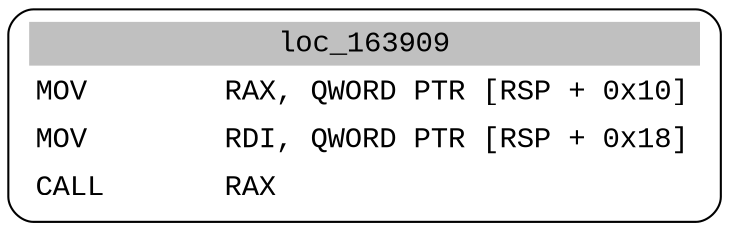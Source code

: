 digraph asm_graph {
1941 [
shape="Mrecord" fontname="Courier New"label =<<table border="0" cellborder="0" cellpadding="3"><tr><td align="center" colspan="2" bgcolor="grey">loc_163909</td></tr><tr><td align="left">MOV        RAX, QWORD PTR [RSP + 0x10]</td></tr><tr><td align="left">MOV        RDI, QWORD PTR [RSP + 0x18]</td></tr><tr><td align="left">CALL       RAX</td></tr></table>> ];
}